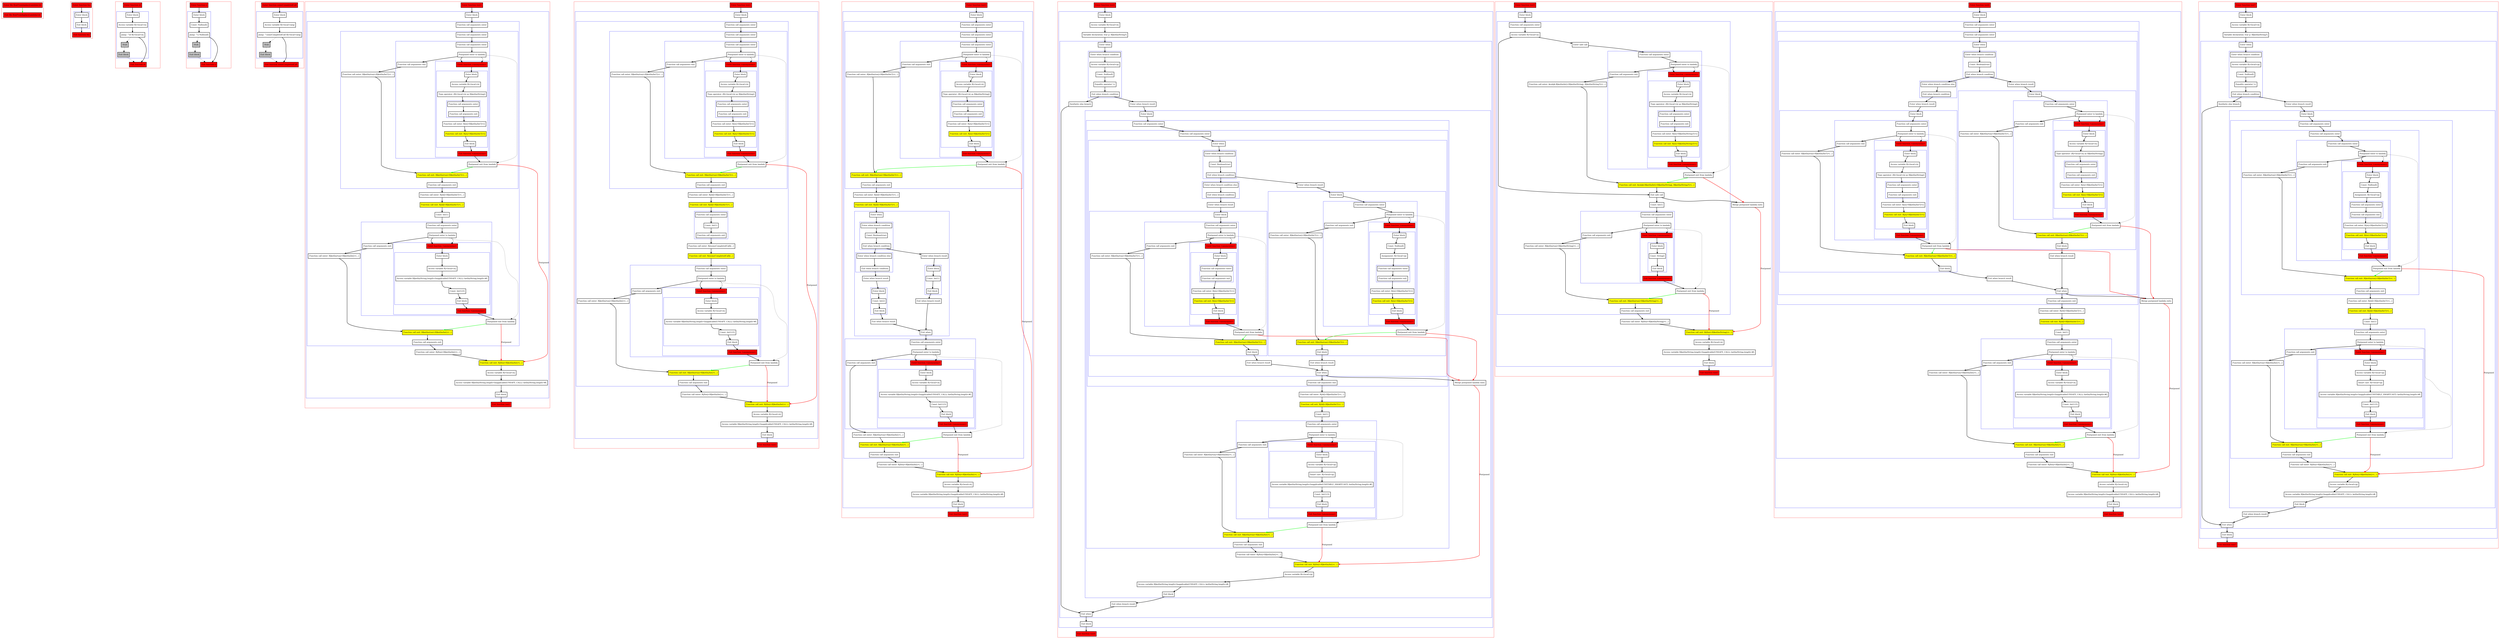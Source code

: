 digraph flowFromInplaceLambda2_kt {
    graph [nodesep=3]
    node [shape=box penwidth=2]
    edge [penwidth=2]

    subgraph cluster_0 {
        color=red
        0 [label="Enter file flowFromInplaceLambda2.kt" style="filled" fillcolor=red];
        1 [label="Exit file flowFromInplaceLambda2.kt" style="filled" fillcolor=red];
    }
    0 -> {1} [color=green];

    subgraph cluster_1 {
        color=red
        2 [label="Enter function foo" style="filled" fillcolor=red];
        subgraph cluster_2 {
            color=blue
            3 [label="Enter block"];
            4 [label="Exit block"];
        }
        5 [label="Exit function foo" style="filled" fillcolor=red];
    }
    2 -> {3};
    3 -> {4};
    4 -> {5};

    subgraph cluster_3 {
        color=red
        6 [label="Enter function id" style="filled" fillcolor=red];
        subgraph cluster_4 {
            color=blue
            7 [label="Enter block"];
            8 [label="Access variable R|<local>/x|"];
            9 [label="Jump: ^id R|<local>/x|"];
            10 [label="Stub" style="filled" fillcolor=gray];
            11 [label="Exit block" style="filled" fillcolor=gray];
        }
        12 [label="Exit function id" style="filled" fillcolor=red];
    }
    6 -> {7};
    7 -> {8};
    8 -> {9};
    9 -> {12};
    9 -> {10} [style=dotted];
    10 -> {11} [style=dotted];
    11 -> {12} [style=dotted];

    subgraph cluster_5 {
        color=red
        13 [label="Enter function n" style="filled" fillcolor=red];
        subgraph cluster_6 {
            color=blue
            14 [label="Enter block"];
            15 [label="Const: Null(null)"];
            16 [label="Jump: ^n Null(null)"];
            17 [label="Stub" style="filled" fillcolor=gray];
            18 [label="Exit block" style="filled" fillcolor=gray];
        }
        19 [label="Exit function n" style="filled" fillcolor=red];
    }
    13 -> {14};
    14 -> {15};
    15 -> {16};
    16 -> {19};
    16 -> {17} [style=dotted];
    17 -> {18} [style=dotted];
    18 -> {19} [style=dotted];

    subgraph cluster_7 {
        color=red
        20 [label="Enter function someCompletedCall" style="filled" fillcolor=red];
        subgraph cluster_8 {
            color=blue
            21 [label="Enter block"];
            22 [label="Access variable R|<local>/arg|"];
            23 [label="Jump: ^someCompletedCall R|<local>/arg|"];
            24 [label="Stub" style="filled" fillcolor=gray];
            25 [label="Exit block" style="filled" fillcolor=gray];
        }
        26 [label="Exit function someCompletedCall" style="filled" fillcolor=red];
    }
    20 -> {21};
    21 -> {22};
    22 -> {23};
    23 -> {26};
    23 -> {24} [style=dotted];
    24 -> {25} [style=dotted];
    25 -> {26} [style=dotted];

    subgraph cluster_9 {
        color=red
        27 [label="Enter function test1" style="filled" fillcolor=red];
        subgraph cluster_10 {
            color=blue
            28 [label="Enter block"];
            subgraph cluster_11 {
                color=blue
                29 [label="Function call arguments enter"];
                subgraph cluster_12 {
                    color=blue
                    30 [label="Function call arguments enter"];
                    subgraph cluster_13 {
                        color=blue
                        31 [label="Function call arguments enter"];
                        32 [label="Postponed enter to lambda"];
                        subgraph cluster_14 {
                            color=blue
                            33 [label="Enter function <anonymous>" style="filled" fillcolor=red];
                            subgraph cluster_15 {
                                color=blue
                                34 [label="Enter block"];
                                35 [label="Access variable R|<local>/x|"];
                                36 [label="Type operator: (R|<local>/x| as R|kotlin/String|)"];
                                subgraph cluster_16 {
                                    color=blue
                                    37 [label="Function call arguments enter"];
                                    38 [label="Function call arguments exit"];
                                }
                                39 [label="Function call enter: R|/n|<R|kotlin/Int?|>()"];
                                40 [label="Function call exit: R|/n|<R|kotlin/Int?|>()" style="filled" fillcolor=yellow];
                                41 [label="Exit block"];
                            }
                            42 [label="Exit function <anonymous>" style="filled" fillcolor=red];
                        }
                        43 [label="Function call arguments exit"];
                    }
                    44 [label="Function call enter: R|kotlin/run|<R|kotlin/Int?|>(...)"];
                    45 [label="Postponed exit from lambda"];
                    46 [label="Function call exit: R|kotlin/run|<R|kotlin/Int?|>(...)" style="filled" fillcolor=yellow];
                    47 [label="Function call arguments exit"];
                }
                48 [label="Function call enter: R|/id|<R|kotlin/Int?|>(...)"];
                49 [label="Function call exit: R|/id|<R|kotlin/Int?|>(...)" style="filled" fillcolor=yellow];
                50 [label="Const: Int(1)"];
                subgraph cluster_17 {
                    color=blue
                    51 [label="Function call arguments enter"];
                    52 [label="Postponed enter to lambda"];
                    subgraph cluster_18 {
                        color=blue
                        53 [label="Enter function <anonymous>" style="filled" fillcolor=red];
                        subgraph cluster_19 {
                            color=blue
                            54 [label="Enter block"];
                            55 [label="Access variable R|<local>/x|"];
                            56 [label="Access variable R|kotlin/String.length<Inapplicable(UNSAFE_CALL): kotlin/String.length>#|"];
                            57 [label="Const: Int(123)"];
                            58 [label="Exit block"];
                        }
                        59 [label="Exit function <anonymous>" style="filled" fillcolor=red];
                    }
                    60 [label="Function call arguments exit"];
                }
                61 [label="Function call enter: R|kotlin/run|<R|kotlin/Int|>(...)"];
                62 [label="Postponed exit from lambda"];
                63 [label="Function call exit: R|kotlin/run|<R|kotlin/Int|>(...)" style="filled" fillcolor=yellow];
                64 [label="Function call arguments exit"];
            }
            65 [label="Function call enter: R|/foo|<R|kotlin/Int|>(...)"];
            66 [label="Function call exit: R|/foo|<R|kotlin/Int|>(...)" style="filled" fillcolor=yellow];
            67 [label="Access variable R|<local>/x|"];
            68 [label="Access variable R|kotlin/String.length<Inapplicable(UNSAFE_CALL): kotlin/String.length>#|"];
            69 [label="Exit block"];
        }
        70 [label="Exit function test1" style="filled" fillcolor=red];
    }
    27 -> {28};
    28 -> {29};
    29 -> {30};
    30 -> {31};
    31 -> {32};
    32 -> {33 43};
    32 -> {45} [style=dotted];
    32 -> {33} [style=dashed];
    33 -> {34};
    34 -> {35};
    35 -> {36};
    36 -> {37};
    37 -> {38};
    38 -> {39};
    39 -> {40};
    40 -> {41};
    41 -> {42};
    42 -> {45};
    43 -> {44};
    44 -> {46};
    45 -> {46} [color=green];
    45 -> {66} [color=red label="Postponed"];
    46 -> {47};
    47 -> {48};
    48 -> {49};
    49 -> {50};
    50 -> {51};
    51 -> {52};
    52 -> {53 60};
    52 -> {62} [style=dotted];
    52 -> {53} [style=dashed];
    53 -> {54};
    54 -> {55};
    55 -> {56};
    56 -> {57};
    57 -> {58};
    58 -> {59};
    59 -> {62};
    60 -> {61};
    61 -> {63};
    62 -> {63} [color=green];
    62 -> {66} [color=red label="Postponed"];
    63 -> {64};
    64 -> {65};
    65 -> {66};
    66 -> {67};
    67 -> {68};
    68 -> {69};
    69 -> {70};

    subgraph cluster_20 {
        color=red
        71 [label="Enter function test2" style="filled" fillcolor=red];
        subgraph cluster_21 {
            color=blue
            72 [label="Enter block"];
            subgraph cluster_22 {
                color=blue
                73 [label="Function call arguments enter"];
                subgraph cluster_23 {
                    color=blue
                    74 [label="Function call arguments enter"];
                    subgraph cluster_24 {
                        color=blue
                        75 [label="Function call arguments enter"];
                        76 [label="Postponed enter to lambda"];
                        subgraph cluster_25 {
                            color=blue
                            77 [label="Enter function <anonymous>" style="filled" fillcolor=red];
                            subgraph cluster_26 {
                                color=blue
                                78 [label="Enter block"];
                                79 [label="Access variable R|<local>/x|"];
                                80 [label="Type operator: (R|<local>/x| as R|kotlin/String|)"];
                                subgraph cluster_27 {
                                    color=blue
                                    81 [label="Function call arguments enter"];
                                    82 [label="Function call arguments exit"];
                                }
                                83 [label="Function call enter: R|/n|<R|kotlin/Int?|>()"];
                                84 [label="Function call exit: R|/n|<R|kotlin/Int?|>()" style="filled" fillcolor=yellow];
                                85 [label="Exit block"];
                            }
                            86 [label="Exit function <anonymous>" style="filled" fillcolor=red];
                        }
                        87 [label="Function call arguments exit"];
                    }
                    88 [label="Function call enter: R|kotlin/run|<R|kotlin/Int?|>(...)"];
                    89 [label="Postponed exit from lambda"];
                    90 [label="Function call exit: R|kotlin/run|<R|kotlin/Int?|>(...)" style="filled" fillcolor=yellow];
                    91 [label="Function call arguments exit"];
                }
                92 [label="Function call enter: R|/id|<R|kotlin/Int?|>(...)"];
                93 [label="Function call exit: R|/id|<R|kotlin/Int?|>(...)" style="filled" fillcolor=yellow];
                subgraph cluster_28 {
                    color=blue
                    94 [label="Function call arguments enter"];
                    95 [label="Const: Int(1)"];
                    96 [label="Function call arguments exit"];
                }
                97 [label="Function call enter: R|/someCompletedCall|(...)"];
                98 [label="Function call exit: R|/someCompletedCall|(...)" style="filled" fillcolor=yellow];
                subgraph cluster_29 {
                    color=blue
                    99 [label="Function call arguments enter"];
                    100 [label="Postponed enter to lambda"];
                    subgraph cluster_30 {
                        color=blue
                        101 [label="Enter function <anonymous>" style="filled" fillcolor=red];
                        subgraph cluster_31 {
                            color=blue
                            102 [label="Enter block"];
                            103 [label="Access variable R|<local>/x|"];
                            104 [label="Access variable R|kotlin/String.length<Inapplicable(UNSAFE_CALL): kotlin/String.length>#|"];
                            105 [label="Const: Int(123)"];
                            106 [label="Exit block"];
                        }
                        107 [label="Exit function <anonymous>" style="filled" fillcolor=red];
                    }
                    108 [label="Function call arguments exit"];
                }
                109 [label="Function call enter: R|kotlin/run|<R|kotlin/Int|>(...)"];
                110 [label="Postponed exit from lambda"];
                111 [label="Function call exit: R|kotlin/run|<R|kotlin/Int|>(...)" style="filled" fillcolor=yellow];
                112 [label="Function call arguments exit"];
            }
            113 [label="Function call enter: R|/foo|<R|kotlin/Int|>(...)"];
            114 [label="Function call exit: R|/foo|<R|kotlin/Int|>(...)" style="filled" fillcolor=yellow];
            115 [label="Access variable R|<local>/x|"];
            116 [label="Access variable R|kotlin/String.length<Inapplicable(UNSAFE_CALL): kotlin/String.length>#|"];
            117 [label="Exit block"];
        }
        118 [label="Exit function test2" style="filled" fillcolor=red];
    }
    71 -> {72};
    72 -> {73};
    73 -> {74};
    74 -> {75};
    75 -> {76};
    76 -> {77 87};
    76 -> {89} [style=dotted];
    76 -> {77} [style=dashed];
    77 -> {78};
    78 -> {79};
    79 -> {80};
    80 -> {81};
    81 -> {82};
    82 -> {83};
    83 -> {84};
    84 -> {85};
    85 -> {86};
    86 -> {89};
    87 -> {88};
    88 -> {90};
    89 -> {90} [color=green];
    89 -> {114} [color=red label="Postponed"];
    90 -> {91};
    91 -> {92};
    92 -> {93};
    93 -> {94};
    94 -> {95};
    95 -> {96};
    96 -> {97};
    97 -> {98};
    98 -> {99};
    99 -> {100};
    100 -> {101 108};
    100 -> {110} [style=dotted];
    100 -> {101} [style=dashed];
    101 -> {102};
    102 -> {103};
    103 -> {104};
    104 -> {105};
    105 -> {106};
    106 -> {107};
    107 -> {110};
    108 -> {109};
    109 -> {111};
    110 -> {111} [color=green];
    110 -> {114} [color=red label="Postponed"];
    111 -> {112};
    112 -> {113};
    113 -> {114};
    114 -> {115};
    115 -> {116};
    116 -> {117};
    117 -> {118};

    subgraph cluster_32 {
        color=red
        119 [label="Enter function test3" style="filled" fillcolor=red];
        subgraph cluster_33 {
            color=blue
            120 [label="Enter block"];
            subgraph cluster_34 {
                color=blue
                121 [label="Function call arguments enter"];
                subgraph cluster_35 {
                    color=blue
                    122 [label="Function call arguments enter"];
                    subgraph cluster_36 {
                        color=blue
                        123 [label="Function call arguments enter"];
                        124 [label="Postponed enter to lambda"];
                        subgraph cluster_37 {
                            color=blue
                            125 [label="Enter function <anonymous>" style="filled" fillcolor=red];
                            subgraph cluster_38 {
                                color=blue
                                126 [label="Enter block"];
                                127 [label="Access variable R|<local>/x|"];
                                128 [label="Type operator: (R|<local>/x| as R|kotlin/String|)"];
                                subgraph cluster_39 {
                                    color=blue
                                    129 [label="Function call arguments enter"];
                                    130 [label="Function call arguments exit"];
                                }
                                131 [label="Function call enter: R|/n|<R|kotlin/Int?|>()"];
                                132 [label="Function call exit: R|/n|<R|kotlin/Int?|>()" style="filled" fillcolor=yellow];
                                133 [label="Exit block"];
                            }
                            134 [label="Exit function <anonymous>" style="filled" fillcolor=red];
                        }
                        135 [label="Function call arguments exit"];
                    }
                    136 [label="Function call enter: R|kotlin/run|<R|kotlin/Int?|>(...)"];
                    137 [label="Postponed exit from lambda"];
                    138 [label="Function call exit: R|kotlin/run|<R|kotlin/Int?|>(...)" style="filled" fillcolor=yellow];
                    139 [label="Function call arguments exit"];
                }
                140 [label="Function call enter: R|/id|<R|kotlin/Int?|>(...)"];
                141 [label="Function call exit: R|/id|<R|kotlin/Int?|>(...)" style="filled" fillcolor=yellow];
                subgraph cluster_40 {
                    color=blue
                    142 [label="Enter when"];
                    subgraph cluster_41 {
                        color=blue
                        143 [label="Enter when branch condition "];
                        144 [label="Const: Boolean(true)"];
                        145 [label="Exit when branch condition"];
                    }
                    subgraph cluster_42 {
                        color=blue
                        146 [label="Enter when branch condition else"];
                        147 [label="Exit when branch condition"];
                    }
                    148 [label="Enter when branch result"];
                    subgraph cluster_43 {
                        color=blue
                        149 [label="Enter block"];
                        150 [label="Const: Int(2)"];
                        151 [label="Exit block"];
                    }
                    152 [label="Exit when branch result"];
                    153 [label="Enter when branch result"];
                    subgraph cluster_44 {
                        color=blue
                        154 [label="Enter block"];
                        155 [label="Const: Int(1)"];
                        156 [label="Exit block"];
                    }
                    157 [label="Exit when branch result"];
                    158 [label="Exit when"];
                }
                subgraph cluster_45 {
                    color=blue
                    159 [label="Function call arguments enter"];
                    160 [label="Postponed enter to lambda"];
                    subgraph cluster_46 {
                        color=blue
                        161 [label="Enter function <anonymous>" style="filled" fillcolor=red];
                        subgraph cluster_47 {
                            color=blue
                            162 [label="Enter block"];
                            163 [label="Access variable R|<local>/x|"];
                            164 [label="Access variable R|kotlin/String.length<Inapplicable(UNSAFE_CALL): kotlin/String.length>#|"];
                            165 [label="Const: Int(123)"];
                            166 [label="Exit block"];
                        }
                        167 [label="Exit function <anonymous>" style="filled" fillcolor=red];
                    }
                    168 [label="Function call arguments exit"];
                }
                169 [label="Function call enter: R|kotlin/run|<R|kotlin/Int|>(...)"];
                170 [label="Postponed exit from lambda"];
                171 [label="Function call exit: R|kotlin/run|<R|kotlin/Int|>(...)" style="filled" fillcolor=yellow];
                172 [label="Function call arguments exit"];
            }
            173 [label="Function call enter: R|/foo|<R|kotlin/Int|>(...)"];
            174 [label="Function call exit: R|/foo|<R|kotlin/Int|>(...)" style="filled" fillcolor=yellow];
            175 [label="Access variable R|<local>/x|"];
            176 [label="Access variable R|kotlin/String.length<Inapplicable(UNSAFE_CALL): kotlin/String.length>#|"];
            177 [label="Exit block"];
        }
        178 [label="Exit function test3" style="filled" fillcolor=red];
    }
    119 -> {120};
    120 -> {121};
    121 -> {122};
    122 -> {123};
    123 -> {124};
    124 -> {125 135};
    124 -> {137} [style=dotted];
    124 -> {125} [style=dashed];
    125 -> {126};
    126 -> {127};
    127 -> {128};
    128 -> {129};
    129 -> {130};
    130 -> {131};
    131 -> {132};
    132 -> {133};
    133 -> {134};
    134 -> {137};
    135 -> {136};
    136 -> {138};
    137 -> {138} [color=green];
    137 -> {174} [color=red label="Postponed"];
    138 -> {139};
    139 -> {140};
    140 -> {141};
    141 -> {142};
    142 -> {143};
    143 -> {144};
    144 -> {145};
    145 -> {146 153};
    146 -> {147};
    147 -> {148};
    148 -> {149};
    149 -> {150};
    150 -> {151};
    151 -> {152};
    152 -> {158};
    153 -> {154};
    154 -> {155};
    155 -> {156};
    156 -> {157};
    157 -> {158};
    158 -> {159};
    159 -> {160};
    160 -> {161 168};
    160 -> {170} [style=dotted];
    160 -> {161} [style=dashed];
    161 -> {162};
    162 -> {163};
    163 -> {164};
    164 -> {165};
    165 -> {166};
    166 -> {167};
    167 -> {170};
    168 -> {169};
    169 -> {171};
    170 -> {171} [color=green];
    170 -> {174} [color=red label="Postponed"];
    171 -> {172};
    172 -> {173};
    173 -> {174};
    174 -> {175};
    175 -> {176};
    176 -> {177};
    177 -> {178};

    subgraph cluster_48 {
        color=red
        179 [label="Enter function test4" style="filled" fillcolor=red];
        subgraph cluster_49 {
            color=blue
            180 [label="Enter block"];
            181 [label="Access variable R|<local>/x|"];
            182 [label="Variable declaration: lvar p: R|kotlin/String?|"];
            subgraph cluster_50 {
                color=blue
                183 [label="Enter when"];
                subgraph cluster_51 {
                    color=blue
                    184 [label="Enter when branch condition "];
                    185 [label="Access variable R|<local>/p|"];
                    186 [label="Const: Null(null)"];
                    187 [label="Equality operator !="];
                    188 [label="Exit when branch condition"];
                }
                189 [label="Synthetic else branch"];
                190 [label="Enter when branch result"];
                subgraph cluster_52 {
                    color=blue
                    191 [label="Enter block"];
                    subgraph cluster_53 {
                        color=blue
                        192 [label="Function call arguments enter"];
                        subgraph cluster_54 {
                            color=blue
                            193 [label="Function call arguments enter"];
                            subgraph cluster_55 {
                                color=blue
                                194 [label="Enter when"];
                                subgraph cluster_56 {
                                    color=blue
                                    195 [label="Enter when branch condition "];
                                    196 [label="Const: Boolean(true)"];
                                    197 [label="Exit when branch condition"];
                                }
                                subgraph cluster_57 {
                                    color=blue
                                    198 [label="Enter when branch condition else"];
                                    199 [label="Exit when branch condition"];
                                }
                                200 [label="Enter when branch result"];
                                subgraph cluster_58 {
                                    color=blue
                                    201 [label="Enter block"];
                                    subgraph cluster_59 {
                                        color=blue
                                        202 [label="Function call arguments enter"];
                                        203 [label="Postponed enter to lambda"];
                                        subgraph cluster_60 {
                                            color=blue
                                            204 [label="Enter function <anonymous>" style="filled" fillcolor=red];
                                            subgraph cluster_61 {
                                                color=blue
                                                205 [label="Enter block"];
                                                subgraph cluster_62 {
                                                    color=blue
                                                    206 [label="Function call arguments enter"];
                                                    207 [label="Function call arguments exit"];
                                                }
                                                208 [label="Function call enter: R|/n|<R|kotlin/Int?|>()"];
                                                209 [label="Function call exit: R|/n|<R|kotlin/Int?|>()" style="filled" fillcolor=yellow];
                                                210 [label="Exit block"];
                                            }
                                            211 [label="Exit function <anonymous>" style="filled" fillcolor=red];
                                        }
                                        212 [label="Function call arguments exit"];
                                    }
                                    213 [label="Function call enter: R|kotlin/run|<R|kotlin/Int?|>(...)"];
                                    214 [label="Postponed exit from lambda"];
                                    215 [label="Function call exit: R|kotlin/run|<R|kotlin/Int?|>(...)" style="filled" fillcolor=yellow];
                                    216 [label="Exit block"];
                                }
                                217 [label="Exit when branch result"];
                                218 [label="Enter when branch result"];
                                subgraph cluster_63 {
                                    color=blue
                                    219 [label="Enter block"];
                                    subgraph cluster_64 {
                                        color=blue
                                        220 [label="Function call arguments enter"];
                                        221 [label="Postponed enter to lambda"];
                                        subgraph cluster_65 {
                                            color=blue
                                            222 [label="Enter function <anonymous>" style="filled" fillcolor=red];
                                            subgraph cluster_66 {
                                                color=blue
                                                223 [label="Enter block"];
                                                224 [label="Const: Null(null)"];
                                                225 [label="Assignment: R|<local>/p|"];
                                                subgraph cluster_67 {
                                                    color=blue
                                                    226 [label="Function call arguments enter"];
                                                    227 [label="Function call arguments exit"];
                                                }
                                                228 [label="Function call enter: R|/n|<R|kotlin/Int?|>()"];
                                                229 [label="Function call exit: R|/n|<R|kotlin/Int?|>()" style="filled" fillcolor=yellow];
                                                230 [label="Exit block"];
                                            }
                                            231 [label="Exit function <anonymous>" style="filled" fillcolor=red];
                                        }
                                        232 [label="Function call arguments exit"];
                                    }
                                    233 [label="Function call enter: R|kotlin/run|<R|kotlin/Int?|>(...)"];
                                    234 [label="Postponed exit from lambda"];
                                    235 [label="Function call exit: R|kotlin/run|<R|kotlin/Int?|>(...)" style="filled" fillcolor=yellow];
                                    236 [label="Exit block"];
                                }
                                237 [label="Exit when branch result"];
                                238 [label="Exit when"];
                            }
                            239 [label="Function call arguments exit"];
                        }
                        240 [label="Function call enter: R|/id|<R|kotlin/Int?|>(...)"];
                        241 [label="Function call exit: R|/id|<R|kotlin/Int?|>(...)" style="filled" fillcolor=yellow];
                        242 [label="Const: Int(1)"];
                        subgraph cluster_68 {
                            color=blue
                            243 [label="Function call arguments enter"];
                            244 [label="Postponed enter to lambda"];
                            subgraph cluster_69 {
                                color=blue
                                245 [label="Enter function <anonymous>" style="filled" fillcolor=red];
                                subgraph cluster_70 {
                                    color=blue
                                    246 [label="Enter block"];
                                    247 [label="Access variable R|<local>/p|"];
                                    248 [label="Smart cast: R|<local>/p|"];
                                    249 [label="Access variable R|kotlin/String.length<Inapplicable(UNSTABLE_SMARTCAST): kotlin/String.length>#|"];
                                    250 [label="Const: Int(123)"];
                                    251 [label="Exit block"];
                                }
                                252 [label="Exit function <anonymous>" style="filled" fillcolor=red];
                            }
                            253 [label="Function call arguments exit"];
                        }
                        254 [label="Function call enter: R|kotlin/run|<R|kotlin/Int|>(...)"];
                        255 [label="Postponed exit from lambda"];
                        256 [label="Function call exit: R|kotlin/run|<R|kotlin/Int|>(...)" style="filled" fillcolor=yellow];
                        257 [label="Function call arguments exit"];
                    }
                    258 [label="Function call enter: R|/foo|<R|kotlin/Int|>(...)"];
                    259 [label="Merge postponed lambda exits"];
                    260 [label="Function call exit: R|/foo|<R|kotlin/Int|>(...)" style="filled" fillcolor=yellow];
                    261 [label="Access variable R|<local>/p|"];
                    262 [label="Access variable R|kotlin/String.length<Inapplicable(UNSAFE_CALL): kotlin/String.length>#|"];
                    263 [label="Exit block"];
                }
                264 [label="Exit when branch result"];
                265 [label="Exit when"];
            }
            266 [label="Exit block"];
        }
        267 [label="Exit function test4" style="filled" fillcolor=red];
    }
    179 -> {180};
    180 -> {181};
    181 -> {182};
    182 -> {183};
    183 -> {184};
    184 -> {185};
    185 -> {186};
    186 -> {187};
    187 -> {188};
    188 -> {189 190};
    189 -> {265};
    190 -> {191};
    191 -> {192};
    192 -> {193};
    193 -> {194};
    194 -> {195};
    195 -> {196};
    196 -> {197};
    197 -> {198 218};
    198 -> {199};
    199 -> {200};
    200 -> {201};
    201 -> {202};
    202 -> {203};
    203 -> {204 212};
    203 -> {214} [style=dotted];
    203 -> {204} [style=dashed];
    204 -> {205};
    205 -> {206};
    206 -> {207};
    207 -> {208};
    208 -> {209};
    209 -> {210};
    210 -> {211};
    211 -> {214};
    212 -> {213};
    213 -> {215};
    214 -> {215} [color=green];
    214 -> {259} [color=red];
    215 -> {216};
    216 -> {217};
    217 -> {238};
    218 -> {219};
    219 -> {220};
    220 -> {221};
    221 -> {222 232};
    221 -> {234} [style=dotted];
    221 -> {222} [style=dashed];
    222 -> {223};
    223 -> {224};
    224 -> {225};
    225 -> {226};
    226 -> {227};
    227 -> {228};
    228 -> {229};
    229 -> {230};
    230 -> {231};
    231 -> {234};
    232 -> {233};
    233 -> {235};
    234 -> {235} [color=green];
    234 -> {259} [color=red];
    235 -> {236};
    236 -> {237};
    237 -> {238};
    238 -> {239 259};
    239 -> {240};
    240 -> {241};
    241 -> {242};
    242 -> {243};
    243 -> {244};
    244 -> {245 253};
    244 -> {255} [style=dotted];
    244 -> {245} [style=dashed];
    245 -> {246};
    246 -> {247};
    247 -> {248};
    248 -> {249};
    249 -> {250};
    250 -> {251};
    251 -> {252};
    252 -> {255};
    253 -> {254};
    254 -> {256};
    255 -> {256} [color=green];
    255 -> {260} [color=red label="Postponed"];
    256 -> {257};
    257 -> {258};
    258 -> {260};
    259 -> {260} [color=red label="Postponed"];
    260 -> {261};
    261 -> {262};
    262 -> {263};
    263 -> {264};
    264 -> {265};
    265 -> {266};
    266 -> {267};

    subgraph cluster_71 {
        color=red
        268 [label="Enter function test5" style="filled" fillcolor=red];
        subgraph cluster_72 {
            color=blue
            269 [label="Enter block"];
            subgraph cluster_73 {
                color=blue
                270 [label="Function call arguments enter"];
                271 [label="Access variable R|<local>/y|"];
                272 [label="Enter safe call"];
                subgraph cluster_74 {
                    color=blue
                    273 [label="Function call arguments enter"];
                    274 [label="Postponed enter to lambda"];
                    subgraph cluster_75 {
                        color=blue
                        275 [label="Enter function <anonymous>" style="filled" fillcolor=red];
                        subgraph cluster_76 {
                            color=blue
                            276 [label="Enter block"];
                            277 [label="Access variable R|<local>/x|"];
                            278 [label="Type operator: (R|<local>/x| as R|kotlin/String|)"];
                            subgraph cluster_77 {
                                color=blue
                                279 [label="Function call arguments enter"];
                                280 [label="Function call arguments exit"];
                            }
                            281 [label="Function call enter: R|/n|<R|kotlin/String?|>()"];
                            282 [label="Function call exit: R|/n|<R|kotlin/String?|>()" style="filled" fillcolor=yellow];
                            283 [label="Exit block"];
                        }
                        284 [label="Exit function <anonymous>" style="filled" fillcolor=red];
                    }
                    285 [label="Function call arguments exit"];
                }
                286 [label="Function call enter: $subj$.R|kotlin/let|<R|kotlin/String|, R|kotlin/String?|>(...)"];
                287 [label="Postponed exit from lambda"];
                288 [label="Function call exit: $subj$.R|kotlin/let|<R|kotlin/String|, R|kotlin/String?|>(...)" style="filled" fillcolor=yellow];
                289 [label="Exit safe call"];
                290 [label="Const: Int(1)"];
                subgraph cluster_78 {
                    color=blue
                    291 [label="Function call arguments enter"];
                    292 [label="Postponed enter to lambda"];
                    subgraph cluster_79 {
                        color=blue
                        293 [label="Enter function <anonymous>" style="filled" fillcolor=red];
                        subgraph cluster_80 {
                            color=blue
                            294 [label="Enter block"];
                            295 [label="Const: String()"];
                            296 [label="Exit block"];
                        }
                        297 [label="Exit function <anonymous>" style="filled" fillcolor=red];
                    }
                    298 [label="Function call arguments exit"];
                }
                299 [label="Function call enter: R|kotlin/run|<R|kotlin/String|>(...)"];
                300 [label="Postponed exit from lambda"];
                301 [label="Function call exit: R|kotlin/run|<R|kotlin/String|>(...)" style="filled" fillcolor=yellow];
                302 [label="Function call arguments exit"];
            }
            303 [label="Function call enter: R|/foo|<R|kotlin/String|>(...)"];
            304 [label="Merge postponed lambda exits"];
            305 [label="Function call exit: R|/foo|<R|kotlin/String|>(...)" style="filled" fillcolor=yellow];
            306 [label="Access variable R|<local>/x|"];
            307 [label="Access variable R|kotlin/String.length<Inapplicable(UNSAFE_CALL): kotlin/String.length>#|"];
            308 [label="Exit block"];
        }
        309 [label="Exit function test5" style="filled" fillcolor=red];
    }
    268 -> {269};
    269 -> {270};
    270 -> {271};
    271 -> {272 289};
    272 -> {273};
    273 -> {274};
    274 -> {275 285};
    274 -> {287} [style=dotted];
    274 -> {275} [style=dashed];
    275 -> {276};
    276 -> {277};
    277 -> {278};
    278 -> {279};
    279 -> {280};
    280 -> {281};
    281 -> {282};
    282 -> {283};
    283 -> {284};
    284 -> {287};
    285 -> {286};
    286 -> {288};
    287 -> {288} [color=green];
    287 -> {304} [color=red];
    288 -> {289};
    289 -> {290 304};
    290 -> {291};
    291 -> {292};
    292 -> {293 298};
    292 -> {300} [style=dotted];
    292 -> {293} [style=dashed];
    293 -> {294};
    294 -> {295};
    295 -> {296};
    296 -> {297};
    297 -> {300};
    298 -> {299};
    299 -> {301};
    300 -> {301} [color=green];
    300 -> {305} [color=red label="Postponed"];
    301 -> {302};
    302 -> {303};
    303 -> {305};
    304 -> {305} [color=red label="Postponed"];
    305 -> {306};
    306 -> {307};
    307 -> {308};
    308 -> {309};

    subgraph cluster_81 {
        color=red
        310 [label="Enter function test6" style="filled" fillcolor=red];
        subgraph cluster_82 {
            color=blue
            311 [label="Enter block"];
            subgraph cluster_83 {
                color=blue
                312 [label="Function call arguments enter"];
                subgraph cluster_84 {
                    color=blue
                    313 [label="Function call arguments enter"];
                    subgraph cluster_85 {
                        color=blue
                        314 [label="Enter when"];
                        subgraph cluster_86 {
                            color=blue
                            315 [label="Enter when branch condition "];
                            316 [label="Const: Boolean(true)"];
                            317 [label="Exit when branch condition"];
                        }
                        subgraph cluster_87 {
                            color=blue
                            318 [label="Enter when branch condition else"];
                            319 [label="Exit when branch condition"];
                        }
                        320 [label="Enter when branch result"];
                        subgraph cluster_88 {
                            color=blue
                            321 [label="Enter block"];
                            subgraph cluster_89 {
                                color=blue
                                322 [label="Function call arguments enter"];
                                323 [label="Postponed enter to lambda"];
                                subgraph cluster_90 {
                                    color=blue
                                    324 [label="Enter function <anonymous>" style="filled" fillcolor=red];
                                    subgraph cluster_91 {
                                        color=blue
                                        325 [label="Enter block"];
                                        326 [label="Access variable R|<local>/x|"];
                                        327 [label="Type operator: (R|<local>/x| as R|kotlin/String|)"];
                                        subgraph cluster_92 {
                                            color=blue
                                            328 [label="Function call arguments enter"];
                                            329 [label="Function call arguments exit"];
                                        }
                                        330 [label="Function call enter: R|/n|<R|kotlin/Int?|>()"];
                                        331 [label="Function call exit: R|/n|<R|kotlin/Int?|>()" style="filled" fillcolor=yellow];
                                        332 [label="Exit block"];
                                    }
                                    333 [label="Exit function <anonymous>" style="filled" fillcolor=red];
                                }
                                334 [label="Function call arguments exit"];
                            }
                            335 [label="Function call enter: R|kotlin/run|<R|kotlin/Int?|>(...)"];
                            336 [label="Postponed exit from lambda"];
                            337 [label="Function call exit: R|kotlin/run|<R|kotlin/Int?|>(...)" style="filled" fillcolor=yellow];
                            338 [label="Exit block"];
                        }
                        339 [label="Exit when branch result"];
                        340 [label="Enter when branch result"];
                        subgraph cluster_93 {
                            color=blue
                            341 [label="Enter block"];
                            subgraph cluster_94 {
                                color=blue
                                342 [label="Function call arguments enter"];
                                343 [label="Postponed enter to lambda"];
                                subgraph cluster_95 {
                                    color=blue
                                    344 [label="Enter function <anonymous>" style="filled" fillcolor=red];
                                    subgraph cluster_96 {
                                        color=blue
                                        345 [label="Enter block"];
                                        346 [label="Access variable R|<local>/x|"];
                                        347 [label="Type operator: (R|<local>/x| as R|kotlin/String|)"];
                                        subgraph cluster_97 {
                                            color=blue
                                            348 [label="Function call arguments enter"];
                                            349 [label="Function call arguments exit"];
                                        }
                                        350 [label="Function call enter: R|/n|<R|kotlin/Int?|>()"];
                                        351 [label="Function call exit: R|/n|<R|kotlin/Int?|>()" style="filled" fillcolor=yellow];
                                        352 [label="Exit block"];
                                    }
                                    353 [label="Exit function <anonymous>" style="filled" fillcolor=red];
                                }
                                354 [label="Function call arguments exit"];
                            }
                            355 [label="Function call enter: R|kotlin/run|<R|kotlin/Int?|>(...)"];
                            356 [label="Postponed exit from lambda"];
                            357 [label="Function call exit: R|kotlin/run|<R|kotlin/Int?|>(...)" style="filled" fillcolor=yellow];
                            358 [label="Exit block"];
                        }
                        359 [label="Exit when branch result"];
                        360 [label="Exit when"];
                    }
                    361 [label="Function call arguments exit"];
                }
                362 [label="Function call enter: R|/id|<R|kotlin/Int?|>(...)"];
                363 [label="Function call exit: R|/id|<R|kotlin/Int?|>(...)" style="filled" fillcolor=yellow];
                364 [label="Const: Int(1)"];
                subgraph cluster_98 {
                    color=blue
                    365 [label="Function call arguments enter"];
                    366 [label="Postponed enter to lambda"];
                    subgraph cluster_99 {
                        color=blue
                        367 [label="Enter function <anonymous>" style="filled" fillcolor=red];
                        subgraph cluster_100 {
                            color=blue
                            368 [label="Enter block"];
                            369 [label="Access variable R|<local>/x|"];
                            370 [label="Access variable R|kotlin/String.length<Inapplicable(UNSAFE_CALL): kotlin/String.length>#|"];
                            371 [label="Const: Int(123)"];
                            372 [label="Exit block"];
                        }
                        373 [label="Exit function <anonymous>" style="filled" fillcolor=red];
                    }
                    374 [label="Function call arguments exit"];
                }
                375 [label="Function call enter: R|kotlin/run|<R|kotlin/Int|>(...)"];
                376 [label="Postponed exit from lambda"];
                377 [label="Function call exit: R|kotlin/run|<R|kotlin/Int|>(...)" style="filled" fillcolor=yellow];
                378 [label="Function call arguments exit"];
            }
            379 [label="Function call enter: R|/foo|<R|kotlin/Int|>(...)"];
            380 [label="Merge postponed lambda exits"];
            381 [label="Function call exit: R|/foo|<R|kotlin/Int|>(...)" style="filled" fillcolor=yellow];
            382 [label="Access variable R|<local>/x|"];
            383 [label="Access variable R|kotlin/String.length<Inapplicable(UNSAFE_CALL): kotlin/String.length>#|"];
            384 [label="Exit block"];
        }
        385 [label="Exit function test6" style="filled" fillcolor=red];
    }
    310 -> {311};
    311 -> {312};
    312 -> {313};
    313 -> {314};
    314 -> {315};
    315 -> {316};
    316 -> {317};
    317 -> {318 340};
    318 -> {319};
    319 -> {320};
    320 -> {321};
    321 -> {322};
    322 -> {323};
    323 -> {324 334};
    323 -> {336} [style=dotted];
    323 -> {324} [style=dashed];
    324 -> {325};
    325 -> {326};
    326 -> {327};
    327 -> {328};
    328 -> {329};
    329 -> {330};
    330 -> {331};
    331 -> {332};
    332 -> {333};
    333 -> {336};
    334 -> {335};
    335 -> {337};
    336 -> {337} [color=green];
    336 -> {380} [color=red];
    337 -> {338};
    338 -> {339};
    339 -> {360};
    340 -> {341};
    341 -> {342};
    342 -> {343};
    343 -> {344 354};
    343 -> {356} [style=dotted];
    343 -> {344} [style=dashed];
    344 -> {345};
    345 -> {346};
    346 -> {347};
    347 -> {348};
    348 -> {349};
    349 -> {350};
    350 -> {351};
    351 -> {352};
    352 -> {353};
    353 -> {356};
    354 -> {355};
    355 -> {357};
    356 -> {357} [color=green];
    356 -> {380} [color=red];
    357 -> {358};
    358 -> {359};
    359 -> {360};
    360 -> {361 380};
    361 -> {362};
    362 -> {363};
    363 -> {364};
    364 -> {365};
    365 -> {366};
    366 -> {367 374};
    366 -> {376} [style=dotted];
    366 -> {367} [style=dashed];
    367 -> {368};
    368 -> {369};
    369 -> {370};
    370 -> {371};
    371 -> {372};
    372 -> {373};
    373 -> {376};
    374 -> {375};
    375 -> {377};
    376 -> {377} [color=green];
    376 -> {381} [color=red label="Postponed"];
    377 -> {378};
    378 -> {379};
    379 -> {381};
    380 -> {381} [color=red label="Postponed"];
    381 -> {382};
    382 -> {383};
    383 -> {384};
    384 -> {385};

    subgraph cluster_101 {
        color=red
        386 [label="Enter function test7" style="filled" fillcolor=red];
        subgraph cluster_102 {
            color=blue
            387 [label="Enter block"];
            388 [label="Access variable R|<local>/x|"];
            389 [label="Variable declaration: lvar p: R|kotlin/String?|"];
            subgraph cluster_103 {
                color=blue
                390 [label="Enter when"];
                subgraph cluster_104 {
                    color=blue
                    391 [label="Enter when branch condition "];
                    392 [label="Access variable R|<local>/p|"];
                    393 [label="Const: Null(null)"];
                    394 [label="Equality operator !="];
                    395 [label="Exit when branch condition"];
                }
                396 [label="Synthetic else branch"];
                397 [label="Enter when branch result"];
                subgraph cluster_105 {
                    color=blue
                    398 [label="Enter block"];
                    subgraph cluster_106 {
                        color=blue
                        399 [label="Function call arguments enter"];
                        subgraph cluster_107 {
                            color=blue
                            400 [label="Function call arguments enter"];
                            subgraph cluster_108 {
                                color=blue
                                401 [label="Function call arguments enter"];
                                402 [label="Postponed enter to lambda"];
                                subgraph cluster_109 {
                                    color=blue
                                    403 [label="Enter function <anonymous>" style="filled" fillcolor=red];
                                    subgraph cluster_110 {
                                        color=blue
                                        404 [label="Enter block"];
                                        405 [label="Const: Null(null)"];
                                        406 [label="Assignment: R|<local>/p|"];
                                        subgraph cluster_111 {
                                            color=blue
                                            407 [label="Function call arguments enter"];
                                            408 [label="Function call arguments exit"];
                                        }
                                        409 [label="Function call enter: R|/n|<R|kotlin/Int?|>()"];
                                        410 [label="Function call exit: R|/n|<R|kotlin/Int?|>()" style="filled" fillcolor=yellow];
                                        411 [label="Exit block"];
                                    }
                                    412 [label="Exit function <anonymous>" style="filled" fillcolor=red];
                                }
                                413 [label="Function call arguments exit"];
                            }
                            414 [label="Function call enter: R|kotlin/run|<R|kotlin/Int?|>(...)"];
                            415 [label="Postponed exit from lambda"];
                            416 [label="Function call exit: R|kotlin/run|<R|kotlin/Int?|>(...)" style="filled" fillcolor=yellow];
                            417 [label="Function call arguments exit"];
                        }
                        418 [label="Function call enter: R|/id|<R|kotlin/Int?|>(...)"];
                        419 [label="Function call exit: R|/id|<R|kotlin/Int?|>(...)" style="filled" fillcolor=yellow];
                        420 [label="Const: Int(1)"];
                        subgraph cluster_112 {
                            color=blue
                            421 [label="Function call arguments enter"];
                            422 [label="Postponed enter to lambda"];
                            subgraph cluster_113 {
                                color=blue
                                423 [label="Enter function <anonymous>" style="filled" fillcolor=red];
                                subgraph cluster_114 {
                                    color=blue
                                    424 [label="Enter block"];
                                    425 [label="Access variable R|<local>/p|"];
                                    426 [label="Smart cast: R|<local>/p|"];
                                    427 [label="Access variable R|kotlin/String.length<Inapplicable(UNSTABLE_SMARTCAST): kotlin/String.length>#|"];
                                    428 [label="Const: Int(123)"];
                                    429 [label="Exit block"];
                                }
                                430 [label="Exit function <anonymous>" style="filled" fillcolor=red];
                            }
                            431 [label="Function call arguments exit"];
                        }
                        432 [label="Function call enter: R|kotlin/run|<R|kotlin/Int|>(...)"];
                        433 [label="Postponed exit from lambda"];
                        434 [label="Function call exit: R|kotlin/run|<R|kotlin/Int|>(...)" style="filled" fillcolor=yellow];
                        435 [label="Function call arguments exit"];
                    }
                    436 [label="Function call enter: R|/foo|<R|kotlin/Int|>(...)"];
                    437 [label="Function call exit: R|/foo|<R|kotlin/Int|>(...)" style="filled" fillcolor=yellow];
                    438 [label="Access variable R|<local>/p|"];
                    439 [label="Access variable R|kotlin/String.length<Inapplicable(UNSAFE_CALL): kotlin/String.length>#|"];
                    440 [label="Exit block"];
                }
                441 [label="Exit when branch result"];
                442 [label="Exit when"];
            }
            443 [label="Exit block"];
        }
        444 [label="Exit function test7" style="filled" fillcolor=red];
    }
    386 -> {387};
    387 -> {388};
    388 -> {389};
    389 -> {390};
    390 -> {391};
    391 -> {392};
    392 -> {393};
    393 -> {394};
    394 -> {395};
    395 -> {396 397};
    396 -> {442};
    397 -> {398};
    398 -> {399};
    399 -> {400};
    400 -> {401};
    401 -> {402};
    402 -> {403 413};
    402 -> {415} [style=dotted];
    402 -> {403} [style=dashed];
    403 -> {404};
    404 -> {405};
    405 -> {406};
    406 -> {407};
    407 -> {408};
    408 -> {409};
    409 -> {410};
    410 -> {411};
    411 -> {412};
    412 -> {415};
    413 -> {414};
    414 -> {416};
    415 -> {416} [color=green];
    415 -> {437} [color=red label="Postponed"];
    416 -> {417};
    417 -> {418};
    418 -> {419};
    419 -> {420};
    420 -> {421};
    421 -> {422};
    422 -> {423 431};
    422 -> {433} [style=dotted];
    422 -> {423} [style=dashed];
    423 -> {424};
    424 -> {425};
    425 -> {426};
    426 -> {427};
    427 -> {428};
    428 -> {429};
    429 -> {430};
    430 -> {433};
    431 -> {432};
    432 -> {434};
    433 -> {434} [color=green];
    433 -> {437} [color=red label="Postponed"];
    434 -> {435};
    435 -> {436};
    436 -> {437};
    437 -> {438};
    438 -> {439};
    439 -> {440};
    440 -> {441};
    441 -> {442};
    442 -> {443};
    443 -> {444};

}
